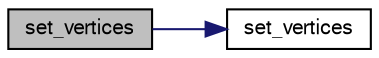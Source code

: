 digraph "set_vertices"
{
  bgcolor="transparent";
  edge [fontname="FreeSans",fontsize="10",labelfontname="FreeSans",labelfontsize="10"];
  node [fontname="FreeSans",fontsize="10",shape=record];
  rankdir="LR";
  Node13 [label="set_vertices",height=0.2,width=0.4,color="black", fillcolor="grey75", style="filled", fontcolor="black"];
  Node13 -> Node14 [color="midnightblue",fontsize="10",style="solid",fontname="FreeSans"];
  Node14 [label="set_vertices",height=0.2,width=0.4,color="black",URL="$a31598.html#a974a733699fa94f8e7ad0b4c9adda5dd"];
}
